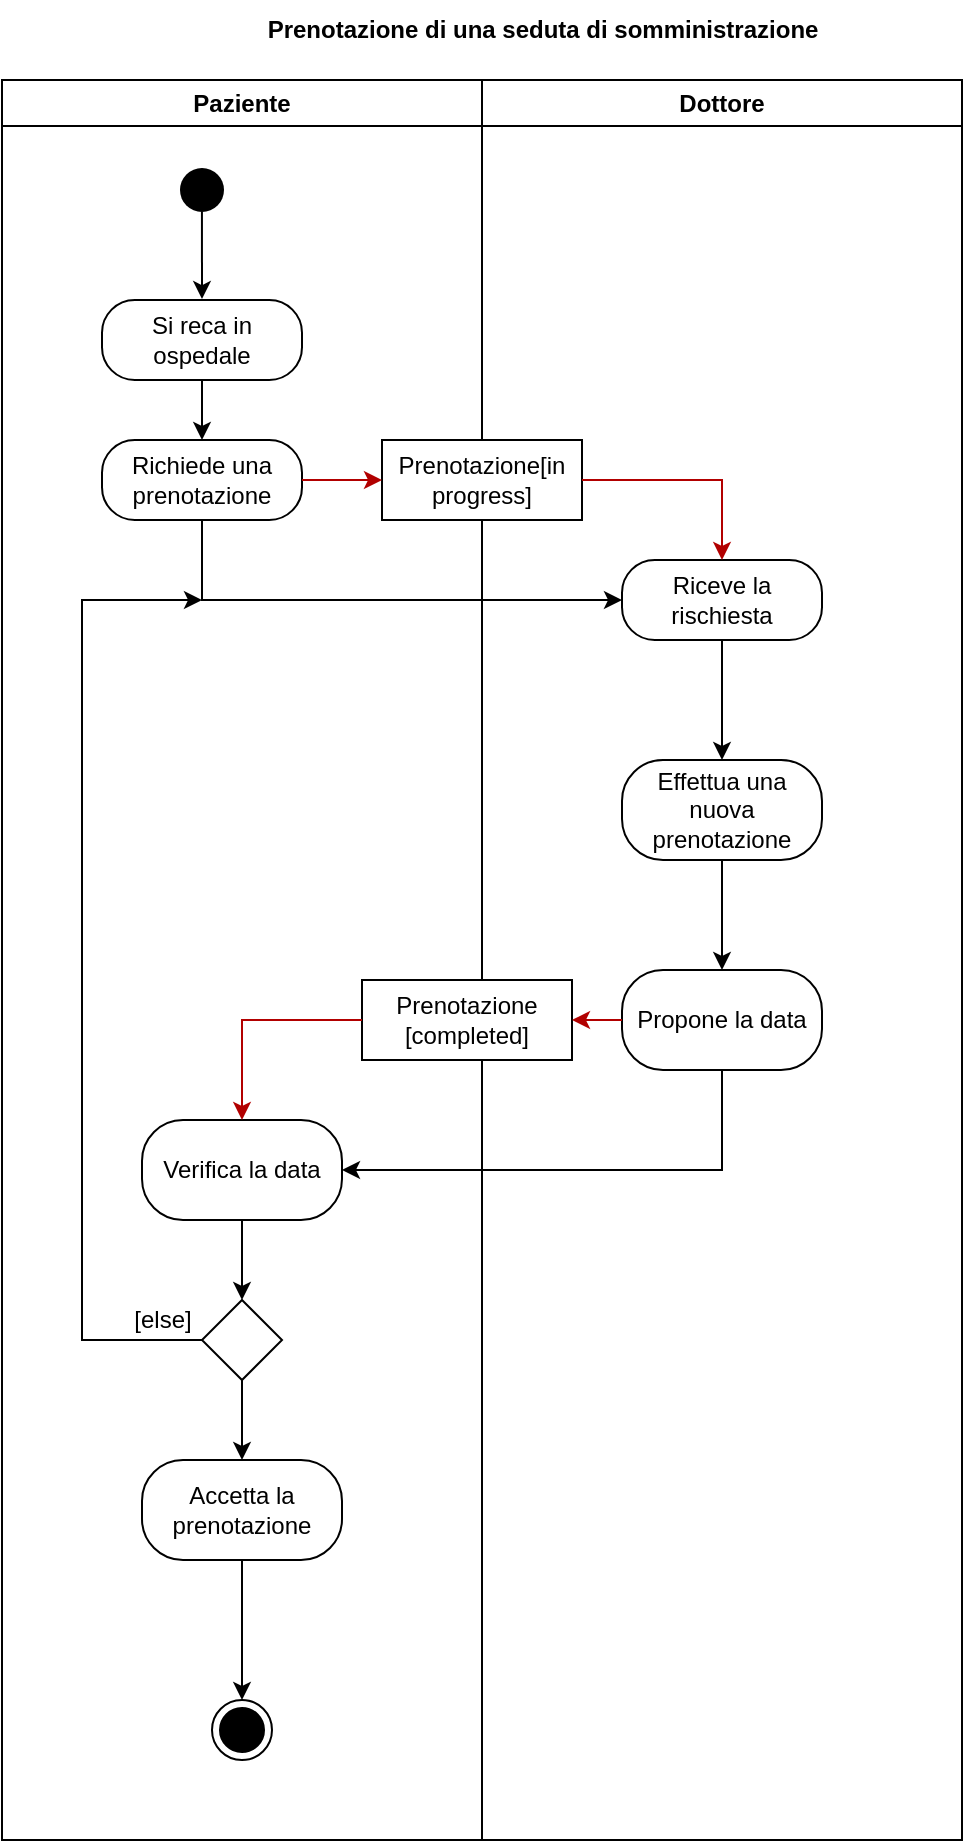 <mxfile version="20.5.3" type="device"><diagram name="Page-1" id="0783ab3e-0a74-02c8-0abd-f7b4e66b4bec"><mxGraphModel dx="1093" dy="567" grid="1" gridSize="10" guides="1" tooltips="1" connect="1" arrows="1" fold="1" page="1" pageScale="1" pageWidth="850" pageHeight="1100" background="none" math="0" shadow="0"><root><mxCell id="0"/><mxCell id="1" parent="0"/><mxCell id="2Vip0_8H4ZjYU14v2Ta3-1" value="Prenotazione di una seduta di somministrazione" style="text;html=1;align=center;verticalAlign=middle;resizable=0;points=[];autosize=1;strokeColor=none;fillColor=none;fontStyle=1" vertex="1" parent="1"><mxGeometry x="150" y="40" width="300" height="30" as="geometry"/></mxCell><mxCell id="2Vip0_8H4ZjYU14v2Ta3-42" value="" style="group" vertex="1" connectable="0" parent="1"><mxGeometry x="30" y="80" width="480" height="880" as="geometry"/></mxCell><mxCell id="2Vip0_8H4ZjYU14v2Ta3-4" value="Paziente" style="swimlane;whiteSpace=wrap;html=1;startSize=23;" vertex="1" parent="2Vip0_8H4ZjYU14v2Ta3-42"><mxGeometry width="240" height="880" as="geometry"/></mxCell><mxCell id="2Vip0_8H4ZjYU14v2Ta3-11" style="edgeStyle=orthogonalEdgeStyle;rounded=0;orthogonalLoop=1;jettySize=auto;html=1;exitX=0.499;exitY=0.859;exitDx=0;exitDy=0;exitPerimeter=0;entryX=0.5;entryY=-0.012;entryDx=0;entryDy=0;entryPerimeter=0;" edge="1" parent="2Vip0_8H4ZjYU14v2Ta3-4" source="2Vip0_8H4ZjYU14v2Ta3-9" target="2Vip0_8H4ZjYU14v2Ta3-12"><mxGeometry relative="1" as="geometry"><mxPoint x="100" y="110" as="targetPoint"/></mxGeometry></mxCell><mxCell id="2Vip0_8H4ZjYU14v2Ta3-9" value="" style="ellipse;html=1;shape=endState;fillColor=#000000;strokeColor=none;" vertex="1" parent="2Vip0_8H4ZjYU14v2Ta3-4"><mxGeometry x="85" y="40" width="30" height="30" as="geometry"/></mxCell><mxCell id="2Vip0_8H4ZjYU14v2Ta3-14" style="edgeStyle=orthogonalEdgeStyle;rounded=0;orthogonalLoop=1;jettySize=auto;html=1;" edge="1" parent="2Vip0_8H4ZjYU14v2Ta3-4" source="2Vip0_8H4ZjYU14v2Ta3-12" target="2Vip0_8H4ZjYU14v2Ta3-13"><mxGeometry relative="1" as="geometry"/></mxCell><mxCell id="2Vip0_8H4ZjYU14v2Ta3-12" value="Si reca in ospedale" style="rounded=1;whiteSpace=wrap;html=1;arcSize=41;" vertex="1" parent="2Vip0_8H4ZjYU14v2Ta3-4"><mxGeometry x="50" y="110" width="100" height="40" as="geometry"/></mxCell><mxCell id="2Vip0_8H4ZjYU14v2Ta3-13" value="Richiede una prenotazione" style="rounded=1;whiteSpace=wrap;html=1;arcSize=41;" vertex="1" parent="2Vip0_8H4ZjYU14v2Ta3-4"><mxGeometry x="50" y="180" width="100" height="40" as="geometry"/></mxCell><mxCell id="2Vip0_8H4ZjYU14v2Ta3-32" style="edgeStyle=orthogonalEdgeStyle;rounded=0;orthogonalLoop=1;jettySize=auto;html=1;entryX=0.5;entryY=0;entryDx=0;entryDy=0;" edge="1" parent="2Vip0_8H4ZjYU14v2Ta3-4" source="2Vip0_8H4ZjYU14v2Ta3-26" target="2Vip0_8H4ZjYU14v2Ta3-31"><mxGeometry relative="1" as="geometry"/></mxCell><mxCell id="2Vip0_8H4ZjYU14v2Ta3-26" value="Verifica la data" style="rounded=1;whiteSpace=wrap;html=1;arcSize=41;strokeColor=default;" vertex="1" parent="2Vip0_8H4ZjYU14v2Ta3-4"><mxGeometry x="70" y="520" width="100" height="50" as="geometry"/></mxCell><mxCell id="2Vip0_8H4ZjYU14v2Ta3-33" style="edgeStyle=orthogonalEdgeStyle;rounded=0;orthogonalLoop=1;jettySize=auto;html=1;exitX=0;exitY=0.5;exitDx=0;exitDy=0;" edge="1" parent="2Vip0_8H4ZjYU14v2Ta3-4" source="2Vip0_8H4ZjYU14v2Ta3-31"><mxGeometry relative="1" as="geometry"><mxPoint x="100" y="260" as="targetPoint"/><Array as="points"><mxPoint x="40" y="630"/><mxPoint x="40" y="260"/></Array></mxGeometry></mxCell><mxCell id="2Vip0_8H4ZjYU14v2Ta3-36" style="edgeStyle=orthogonalEdgeStyle;rounded=0;orthogonalLoop=1;jettySize=auto;html=1;entryX=0.5;entryY=0;entryDx=0;entryDy=0;" edge="1" parent="2Vip0_8H4ZjYU14v2Ta3-4" source="2Vip0_8H4ZjYU14v2Ta3-31" target="2Vip0_8H4ZjYU14v2Ta3-38"><mxGeometry relative="1" as="geometry"><mxPoint x="120" y="690" as="targetPoint"/></mxGeometry></mxCell><mxCell id="2Vip0_8H4ZjYU14v2Ta3-31" value="" style="rhombus;whiteSpace=wrap;html=1;strokeColor=default;" vertex="1" parent="2Vip0_8H4ZjYU14v2Ta3-4"><mxGeometry x="100" y="610" width="40" height="40" as="geometry"/></mxCell><mxCell id="2Vip0_8H4ZjYU14v2Ta3-40" style="edgeStyle=orthogonalEdgeStyle;rounded=0;orthogonalLoop=1;jettySize=auto;html=1;entryX=0.5;entryY=0;entryDx=0;entryDy=0;" edge="1" parent="2Vip0_8H4ZjYU14v2Ta3-4" source="2Vip0_8H4ZjYU14v2Ta3-38" target="2Vip0_8H4ZjYU14v2Ta3-39"><mxGeometry relative="1" as="geometry"/></mxCell><mxCell id="2Vip0_8H4ZjYU14v2Ta3-38" value="Accetta la prenotazione" style="rounded=1;whiteSpace=wrap;html=1;arcSize=41;strokeColor=default;" vertex="1" parent="2Vip0_8H4ZjYU14v2Ta3-4"><mxGeometry x="70" y="690" width="100" height="50" as="geometry"/></mxCell><mxCell id="2Vip0_8H4ZjYU14v2Ta3-39" value="" style="ellipse;html=1;shape=endState;fillColor=#000000;strokeColor=default;" vertex="1" parent="2Vip0_8H4ZjYU14v2Ta3-4"><mxGeometry x="105" y="810" width="30" height="30" as="geometry"/></mxCell><mxCell id="2Vip0_8H4ZjYU14v2Ta3-34" value="[else]" style="text;html=1;align=center;verticalAlign=middle;resizable=0;points=[];autosize=1;strokeColor=none;fillColor=none;" vertex="1" parent="2Vip0_8H4ZjYU14v2Ta3-4"><mxGeometry x="55" y="605" width="50" height="30" as="geometry"/></mxCell><mxCell id="2Vip0_8H4ZjYU14v2Ta3-5" value="Dottore" style="swimlane;whiteSpace=wrap;html=1;" vertex="1" parent="2Vip0_8H4ZjYU14v2Ta3-42"><mxGeometry x="240" width="240" height="880" as="geometry"/></mxCell><mxCell id="2Vip0_8H4ZjYU14v2Ta3-23" style="edgeStyle=orthogonalEdgeStyle;rounded=0;orthogonalLoop=1;jettySize=auto;html=1;" edge="1" parent="2Vip0_8H4ZjYU14v2Ta3-5" source="2Vip0_8H4ZjYU14v2Ta3-15" target="2Vip0_8H4ZjYU14v2Ta3-22"><mxGeometry relative="1" as="geometry"/></mxCell><mxCell id="2Vip0_8H4ZjYU14v2Ta3-15" value="Riceve la rischiesta" style="rounded=1;whiteSpace=wrap;html=1;arcSize=41;" vertex="1" parent="2Vip0_8H4ZjYU14v2Ta3-5"><mxGeometry x="70" y="240" width="100" height="40" as="geometry"/></mxCell><mxCell id="2Vip0_8H4ZjYU14v2Ta3-17" value="Prenotazione[in progress]" style="rounded=1;whiteSpace=wrap;html=1;arcSize=0;" vertex="1" parent="2Vip0_8H4ZjYU14v2Ta3-5"><mxGeometry x="-50" y="180" width="100" height="40" as="geometry"/></mxCell><mxCell id="2Vip0_8H4ZjYU14v2Ta3-21" style="edgeStyle=orthogonalEdgeStyle;rounded=0;orthogonalLoop=1;jettySize=auto;html=1;entryX=0.5;entryY=0;entryDx=0;entryDy=0;fillColor=#e51400;strokeColor=#B20000;exitX=1;exitY=0.5;exitDx=0;exitDy=0;" edge="1" parent="2Vip0_8H4ZjYU14v2Ta3-5" source="2Vip0_8H4ZjYU14v2Ta3-17" target="2Vip0_8H4ZjYU14v2Ta3-15"><mxGeometry relative="1" as="geometry"><mxPoint x="80" y="200" as="sourcePoint"/><mxPoint x="120" y="200" as="targetPoint"/><Array as="points"><mxPoint x="120" y="200"/></Array></mxGeometry></mxCell><mxCell id="2Vip0_8H4ZjYU14v2Ta3-25" style="edgeStyle=orthogonalEdgeStyle;rounded=0;orthogonalLoop=1;jettySize=auto;html=1;" edge="1" parent="2Vip0_8H4ZjYU14v2Ta3-5" source="2Vip0_8H4ZjYU14v2Ta3-22" target="2Vip0_8H4ZjYU14v2Ta3-24"><mxGeometry relative="1" as="geometry"/></mxCell><mxCell id="2Vip0_8H4ZjYU14v2Ta3-22" value="Effettua una nuova prenotazione" style="rounded=1;whiteSpace=wrap;html=1;arcSize=41;strokeColor=default;" vertex="1" parent="2Vip0_8H4ZjYU14v2Ta3-5"><mxGeometry x="70" y="340" width="100" height="50" as="geometry"/></mxCell><mxCell id="2Vip0_8H4ZjYU14v2Ta3-24" value="Propone la data" style="rounded=1;whiteSpace=wrap;html=1;arcSize=41;strokeColor=default;" vertex="1" parent="2Vip0_8H4ZjYU14v2Ta3-5"><mxGeometry x="70" y="445" width="100" height="50" as="geometry"/></mxCell><mxCell id="2Vip0_8H4ZjYU14v2Ta3-28" value="Prenotazione&lt;br&gt;[completed]" style="rounded=1;whiteSpace=wrap;html=1;arcSize=0;" vertex="1" parent="2Vip0_8H4ZjYU14v2Ta3-5"><mxGeometry x="-60" y="450" width="105" height="40" as="geometry"/></mxCell><mxCell id="2Vip0_8H4ZjYU14v2Ta3-29" style="edgeStyle=orthogonalEdgeStyle;rounded=0;orthogonalLoop=1;jettySize=auto;html=1;fillColor=#e51400;strokeColor=#B20000;entryX=1;entryY=0.5;entryDx=0;entryDy=0;exitX=0;exitY=0.5;exitDx=0;exitDy=0;" edge="1" parent="2Vip0_8H4ZjYU14v2Ta3-5" source="2Vip0_8H4ZjYU14v2Ta3-24" target="2Vip0_8H4ZjYU14v2Ta3-28"><mxGeometry relative="1" as="geometry"><mxPoint x="70" y="470" as="sourcePoint"/><mxPoint x="60" y="510" as="targetPoint"/><Array as="points"/></mxGeometry></mxCell><mxCell id="2Vip0_8H4ZjYU14v2Ta3-16" style="edgeStyle=orthogonalEdgeStyle;rounded=0;orthogonalLoop=1;jettySize=auto;html=1;exitX=0.5;exitY=1;exitDx=0;exitDy=0;" edge="1" parent="2Vip0_8H4ZjYU14v2Ta3-42" source="2Vip0_8H4ZjYU14v2Ta3-13" target="2Vip0_8H4ZjYU14v2Ta3-15"><mxGeometry relative="1" as="geometry"><Array as="points"><mxPoint x="100" y="260"/><mxPoint x="300" y="260"/></Array></mxGeometry></mxCell><mxCell id="2Vip0_8H4ZjYU14v2Ta3-20" style="edgeStyle=orthogonalEdgeStyle;rounded=0;orthogonalLoop=1;jettySize=auto;html=1;entryX=0;entryY=0.5;entryDx=0;entryDy=0;fillColor=#e51400;strokeColor=#B20000;" edge="1" parent="2Vip0_8H4ZjYU14v2Ta3-42" source="2Vip0_8H4ZjYU14v2Ta3-13" target="2Vip0_8H4ZjYU14v2Ta3-17"><mxGeometry relative="1" as="geometry"><mxPoint x="190" y="220.0" as="targetPoint"/></mxGeometry></mxCell><mxCell id="2Vip0_8H4ZjYU14v2Ta3-27" style="edgeStyle=orthogonalEdgeStyle;rounded=0;orthogonalLoop=1;jettySize=auto;html=1;" edge="1" parent="2Vip0_8H4ZjYU14v2Ta3-42" source="2Vip0_8H4ZjYU14v2Ta3-24" target="2Vip0_8H4ZjYU14v2Ta3-26"><mxGeometry relative="1" as="geometry"><Array as="points"><mxPoint x="360" y="545"/></Array></mxGeometry></mxCell><mxCell id="2Vip0_8H4ZjYU14v2Ta3-30" style="edgeStyle=orthogonalEdgeStyle;rounded=0;orthogonalLoop=1;jettySize=auto;html=1;fillColor=#e51400;strokeColor=#B20000;entryX=0.5;entryY=0;entryDx=0;entryDy=0;exitX=0;exitY=0.5;exitDx=0;exitDy=0;" edge="1" parent="2Vip0_8H4ZjYU14v2Ta3-42" source="2Vip0_8H4ZjYU14v2Ta3-28" target="2Vip0_8H4ZjYU14v2Ta3-26"><mxGeometry relative="1" as="geometry"><mxPoint x="175" y="470" as="sourcePoint"/><mxPoint x="150" y="470" as="targetPoint"/><Array as="points"/></mxGeometry></mxCell></root></mxGraphModel></diagram></mxfile>